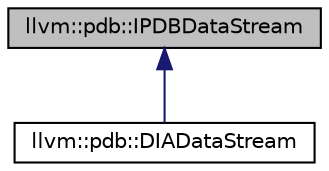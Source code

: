 digraph "llvm::pdb::IPDBDataStream"
{
 // LATEX_PDF_SIZE
  bgcolor="transparent";
  edge [fontname="Helvetica",fontsize="10",labelfontname="Helvetica",labelfontsize="10"];
  node [fontname="Helvetica",fontsize="10",shape="box"];
  Node1 [label="llvm::pdb::IPDBDataStream",height=0.2,width=0.4,color="black", fillcolor="grey75", style="filled", fontcolor="black",tooltip="IPDBDataStream defines an interface used to represent a stream consisting of a name and a series of r..."];
  Node1 -> Node2 [dir="back",color="midnightblue",fontsize="10",style="solid",fontname="Helvetica"];
  Node2 [label="llvm::pdb::DIADataStream",height=0.2,width=0.4,color="black",URL="$classllvm_1_1pdb_1_1DIADataStream.html",tooltip=" "];
}

